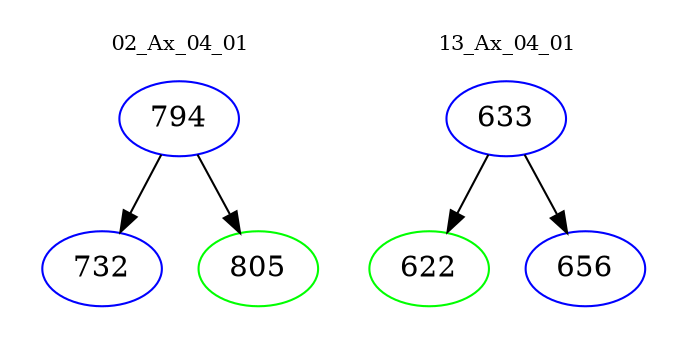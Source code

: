 digraph{
subgraph cluster_0 {
color = white
label = "02_Ax_04_01";
fontsize=10;
T0_794 [label="794", color="blue"]
T0_794 -> T0_732 [color="black"]
T0_732 [label="732", color="blue"]
T0_794 -> T0_805 [color="black"]
T0_805 [label="805", color="green"]
}
subgraph cluster_1 {
color = white
label = "13_Ax_04_01";
fontsize=10;
T1_633 [label="633", color="blue"]
T1_633 -> T1_622 [color="black"]
T1_622 [label="622", color="green"]
T1_633 -> T1_656 [color="black"]
T1_656 [label="656", color="blue"]
}
}
